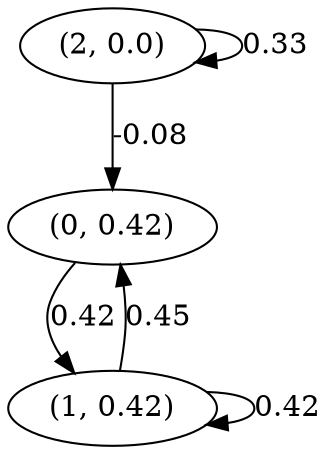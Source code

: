 digraph {
    0 [ label = "(0, 0.42)" ]
    1 [ label = "(1, 0.42)" ]
    2 [ label = "(2, 0.0)" ]
    1 -> 1 [ label = "0.42" ]
    2 -> 2 [ label = "0.33" ]
    1 -> 0 [ label = "0.45" ]
    2 -> 0 [ label = "-0.08" ]
    0 -> 1 [ label = "0.42" ]
}

